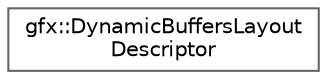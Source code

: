 digraph "Graphical Class Hierarchy"
{
 // LATEX_PDF_SIZE
  bgcolor="transparent";
  edge [fontname=Helvetica,fontsize=10,labelfontname=Helvetica,labelfontsize=10];
  node [fontname=Helvetica,fontsize=10,shape=box,height=0.2,width=0.4];
  rankdir="LR";
  Node0 [id="Node000000",label="gfx::DynamicBuffersLayout\lDescriptor",height=0.2,width=0.4,color="grey40", fillcolor="white", style="filled",URL="$structgfx_1_1_dynamic_buffers_layout_descriptor.html",tooltip="Descriptor for creating a DynamicBuffersLayout."];
}
